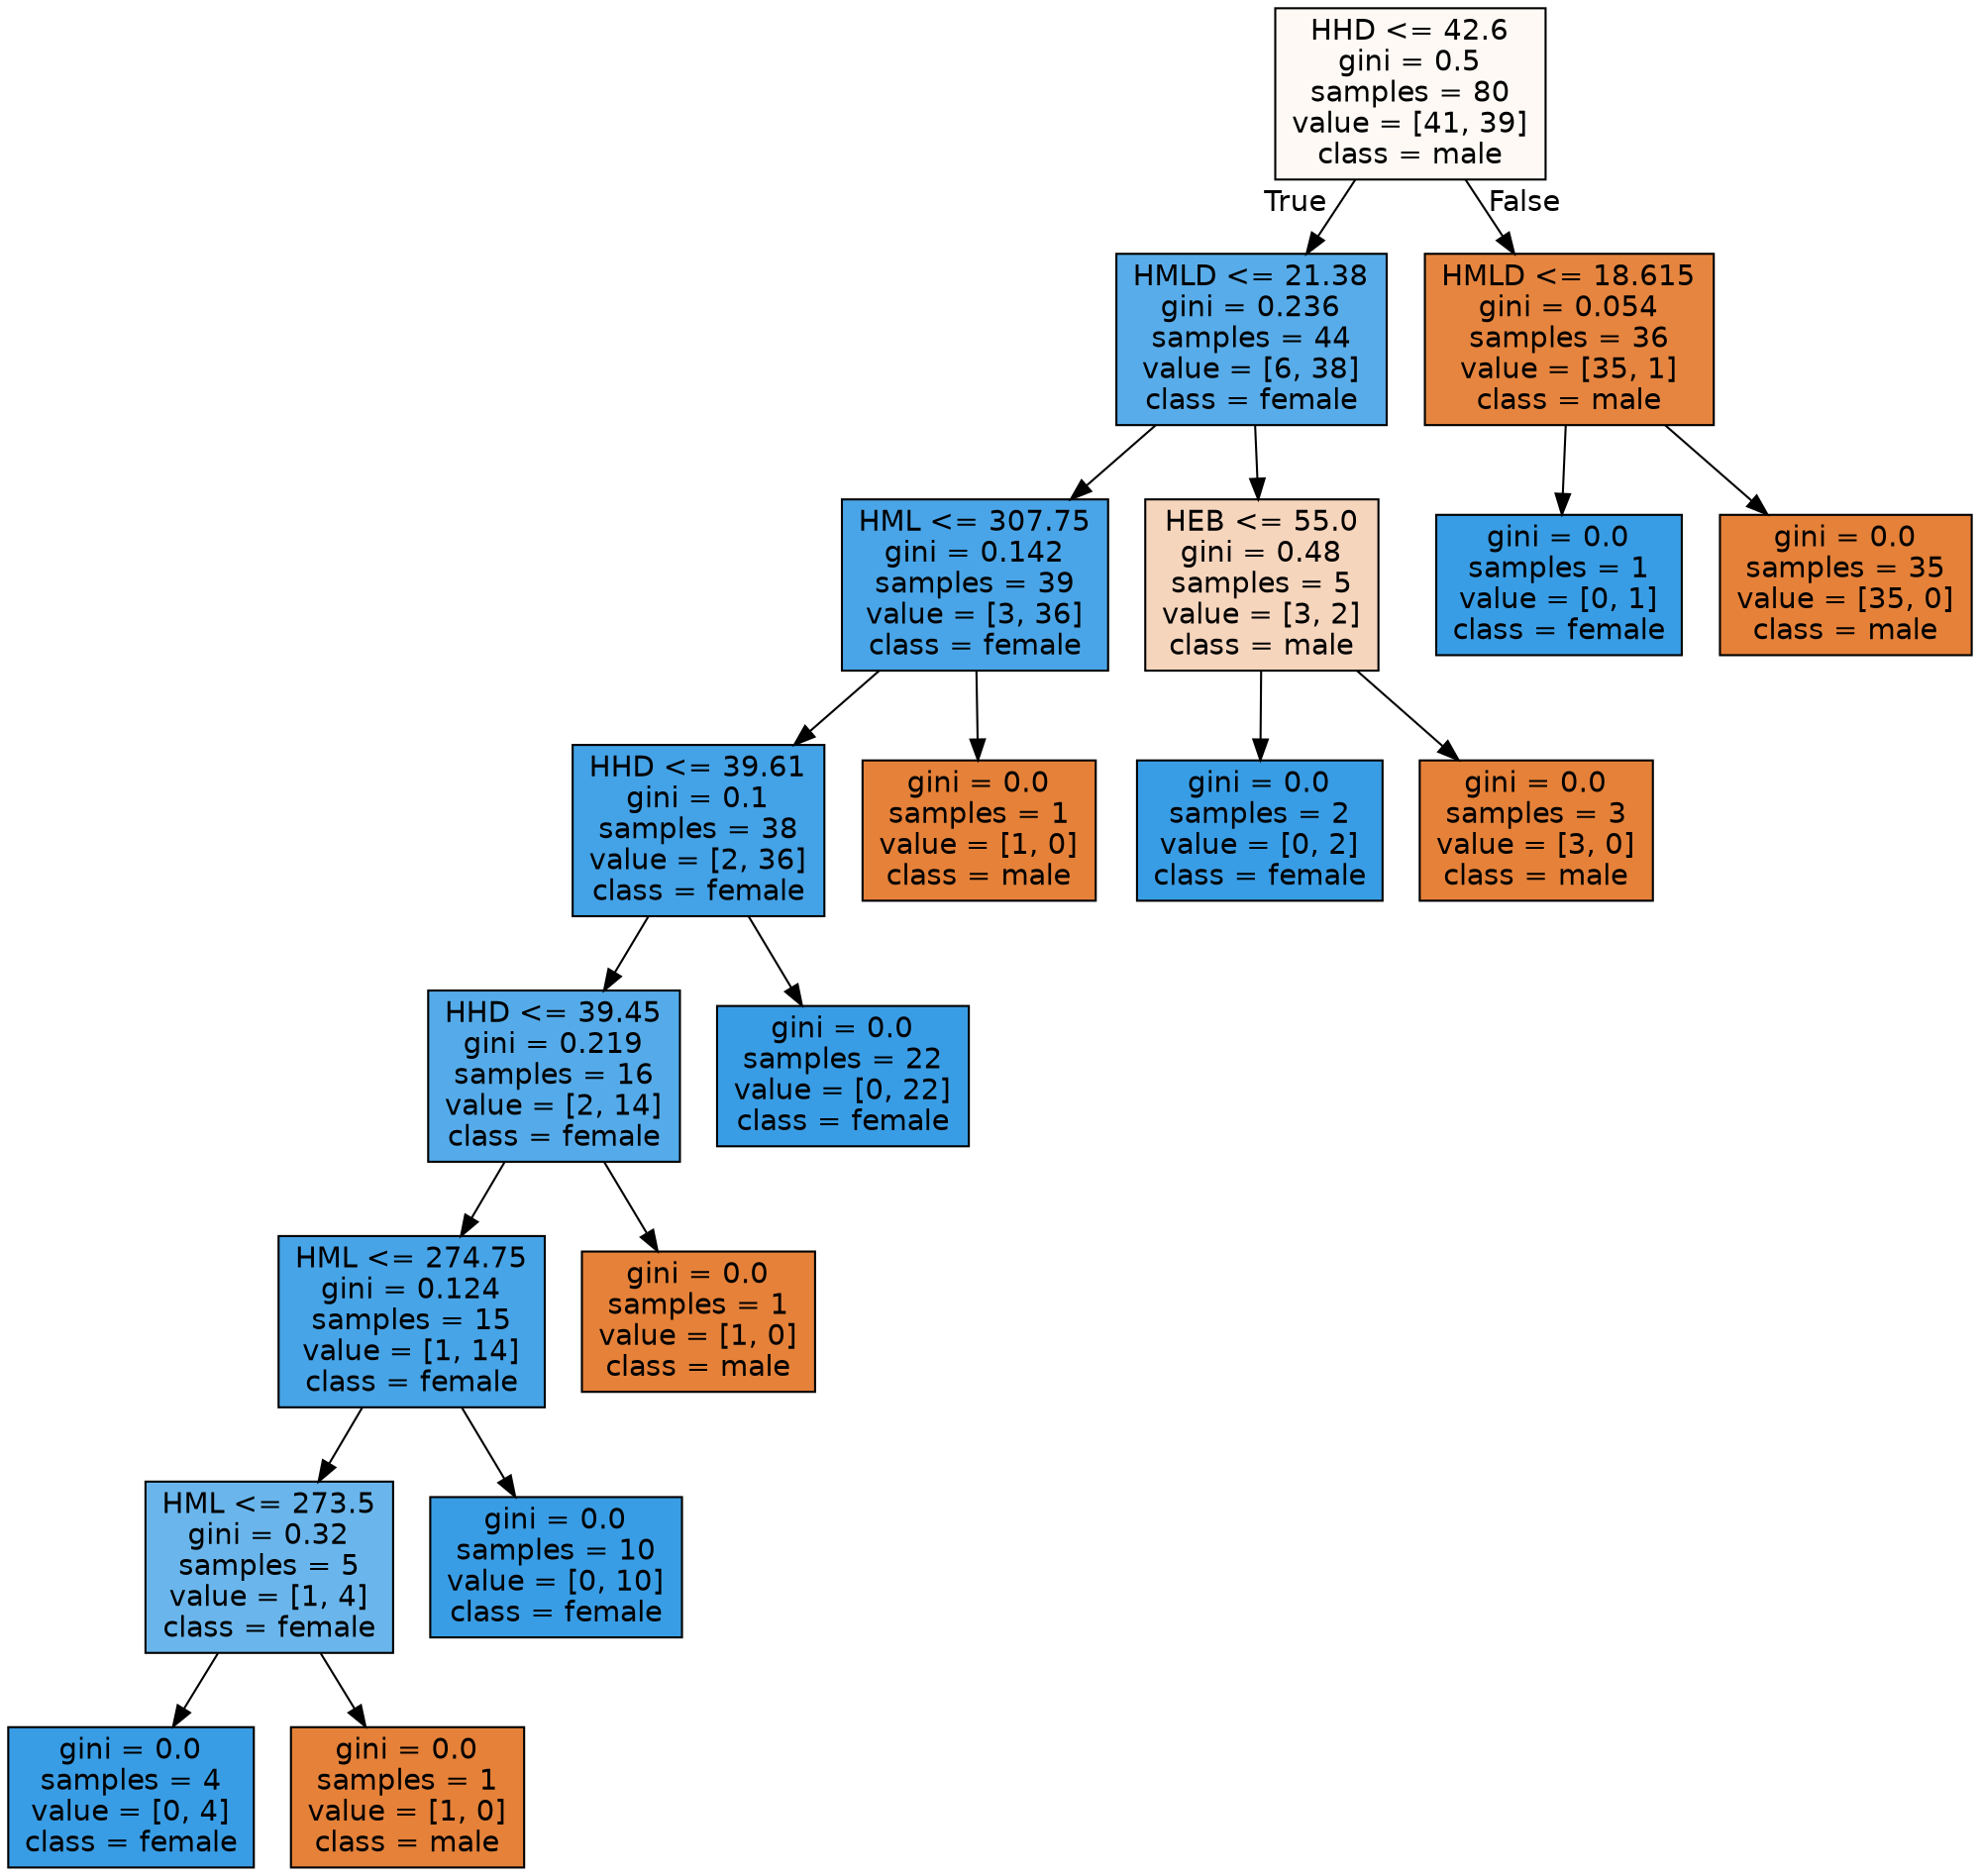 digraph Tree {
node [shape=box, style="filled", color="black", fontname="helvetica"] ;
edge [fontname="helvetica"] ;
0 [label="HHD <= 42.6\ngini = 0.5\nsamples = 80\nvalue = [41, 39]\nclass = male", fillcolor="#fef9f5"] ;
1 [label="HMLD <= 21.38\ngini = 0.236\nsamples = 44\nvalue = [6, 38]\nclass = female", fillcolor="#58ace9"] ;
0 -> 1 [labeldistance=2.5, labelangle=45, headlabel="True"] ;
2 [label="HML <= 307.75\ngini = 0.142\nsamples = 39\nvalue = [3, 36]\nclass = female", fillcolor="#49a5e7"] ;
1 -> 2 ;
3 [label="HHD <= 39.61\ngini = 0.1\nsamples = 38\nvalue = [2, 36]\nclass = female", fillcolor="#44a2e6"] ;
2 -> 3 ;
4 [label="HHD <= 39.45\ngini = 0.219\nsamples = 16\nvalue = [2, 14]\nclass = female", fillcolor="#55abe9"] ;
3 -> 4 ;
5 [label="HML <= 274.75\ngini = 0.124\nsamples = 15\nvalue = [1, 14]\nclass = female", fillcolor="#47a4e7"] ;
4 -> 5 ;
6 [label="HML <= 273.5\ngini = 0.32\nsamples = 5\nvalue = [1, 4]\nclass = female", fillcolor="#6ab6ec"] ;
5 -> 6 ;
7 [label="gini = 0.0\nsamples = 4\nvalue = [0, 4]\nclass = female", fillcolor="#399de5"] ;
6 -> 7 ;
8 [label="gini = 0.0\nsamples = 1\nvalue = [1, 0]\nclass = male", fillcolor="#e58139"] ;
6 -> 8 ;
9 [label="gini = 0.0\nsamples = 10\nvalue = [0, 10]\nclass = female", fillcolor="#399de5"] ;
5 -> 9 ;
10 [label="gini = 0.0\nsamples = 1\nvalue = [1, 0]\nclass = male", fillcolor="#e58139"] ;
4 -> 10 ;
11 [label="gini = 0.0\nsamples = 22\nvalue = [0, 22]\nclass = female", fillcolor="#399de5"] ;
3 -> 11 ;
12 [label="gini = 0.0\nsamples = 1\nvalue = [1, 0]\nclass = male", fillcolor="#e58139"] ;
2 -> 12 ;
13 [label="HEB <= 55.0\ngini = 0.48\nsamples = 5\nvalue = [3, 2]\nclass = male", fillcolor="#f6d5bd"] ;
1 -> 13 ;
14 [label="gini = 0.0\nsamples = 2\nvalue = [0, 2]\nclass = female", fillcolor="#399de5"] ;
13 -> 14 ;
15 [label="gini = 0.0\nsamples = 3\nvalue = [3, 0]\nclass = male", fillcolor="#e58139"] ;
13 -> 15 ;
16 [label="HMLD <= 18.615\ngini = 0.054\nsamples = 36\nvalue = [35, 1]\nclass = male", fillcolor="#e6853f"] ;
0 -> 16 [labeldistance=2.5, labelangle=-45, headlabel="False"] ;
17 [label="gini = 0.0\nsamples = 1\nvalue = [0, 1]\nclass = female", fillcolor="#399de5"] ;
16 -> 17 ;
18 [label="gini = 0.0\nsamples = 35\nvalue = [35, 0]\nclass = male", fillcolor="#e58139"] ;
16 -> 18 ;
}